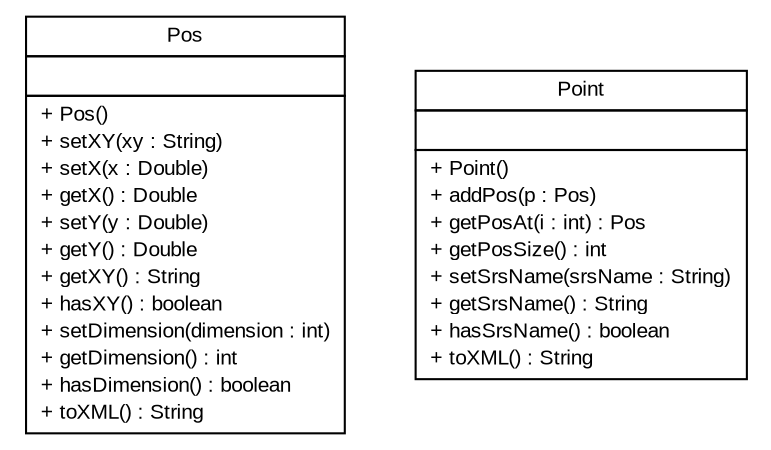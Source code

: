 #!/usr/local/bin/dot
#
# Class diagram 
# Generated by UMLGraph version R5_6 (http://www.umlgraph.org/)
#

digraph G {
	edge [fontname="arial",fontsize=10,labelfontname="arial",labelfontsize=10];
	node [fontname="arial",fontsize=10,shape=plaintext];
	nodesep=0.25;
	ranksep=0.5;
	// nl.mineleni.openls.databinding.gml.Pos
	c308 [label=<<table title="nl.mineleni.openls.databinding.gml.Pos" border="0" cellborder="1" cellspacing="0" cellpadding="2" port="p" href="./Pos.html">
		<tr><td><table border="0" cellspacing="0" cellpadding="1">
<tr><td align="center" balign="center"> Pos </td></tr>
		</table></td></tr>
		<tr><td><table border="0" cellspacing="0" cellpadding="1">
<tr><td align="left" balign="left">  </td></tr>
		</table></td></tr>
		<tr><td><table border="0" cellspacing="0" cellpadding="1">
<tr><td align="left" balign="left"> + Pos() </td></tr>
<tr><td align="left" balign="left"> + setXY(xy : String) </td></tr>
<tr><td align="left" balign="left"> + setX(x : Double) </td></tr>
<tr><td align="left" balign="left"> + getX() : Double </td></tr>
<tr><td align="left" balign="left"> + setY(y : Double) </td></tr>
<tr><td align="left" balign="left"> + getY() : Double </td></tr>
<tr><td align="left" balign="left"> + getXY() : String </td></tr>
<tr><td align="left" balign="left"> + hasXY() : boolean </td></tr>
<tr><td align="left" balign="left"> + setDimension(dimension : int) </td></tr>
<tr><td align="left" balign="left"> + getDimension() : int </td></tr>
<tr><td align="left" balign="left"> + hasDimension() : boolean </td></tr>
<tr><td align="left" balign="left"> + toXML() : String </td></tr>
		</table></td></tr>
		</table>>, URL="./Pos.html", fontname="arial", fontcolor="black", fontsize=10.0];
	// nl.mineleni.openls.databinding.gml.Point
	c309 [label=<<table title="nl.mineleni.openls.databinding.gml.Point" border="0" cellborder="1" cellspacing="0" cellpadding="2" port="p" href="./Point.html">
		<tr><td><table border="0" cellspacing="0" cellpadding="1">
<tr><td align="center" balign="center"> Point </td></tr>
		</table></td></tr>
		<tr><td><table border="0" cellspacing="0" cellpadding="1">
<tr><td align="left" balign="left">  </td></tr>
		</table></td></tr>
		<tr><td><table border="0" cellspacing="0" cellpadding="1">
<tr><td align="left" balign="left"> + Point() </td></tr>
<tr><td align="left" balign="left"> + addPos(p : Pos) </td></tr>
<tr><td align="left" balign="left"> + getPosAt(i : int) : Pos </td></tr>
<tr><td align="left" balign="left"> + getPosSize() : int </td></tr>
<tr><td align="left" balign="left"> + setSrsName(srsName : String) </td></tr>
<tr><td align="left" balign="left"> + getSrsName() : String </td></tr>
<tr><td align="left" balign="left"> + hasSrsName() : boolean </td></tr>
<tr><td align="left" balign="left"> + toXML() : String </td></tr>
		</table></td></tr>
		</table>>, URL="./Point.html", fontname="arial", fontcolor="black", fontsize=10.0];
}

